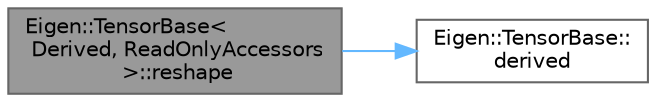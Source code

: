 digraph "Eigen::TensorBase&lt; Derived, ReadOnlyAccessors &gt;::reshape"
{
 // LATEX_PDF_SIZE
  bgcolor="transparent";
  edge [fontname=Helvetica,fontsize=10,labelfontname=Helvetica,labelfontsize=10];
  node [fontname=Helvetica,fontsize=10,shape=box,height=0.2,width=0.4];
  rankdir="LR";
  Node1 [id="Node000001",label="Eigen::TensorBase\<\l Derived, ReadOnlyAccessors\l \>::reshape",height=0.2,width=0.4,color="gray40", fillcolor="grey60", style="filled", fontcolor="black",tooltip=" "];
  Node1 -> Node2 [id="edge2_Node000001_Node000002",color="steelblue1",style="solid",tooltip=" "];
  Node2 [id="Node000002",label="Eigen::TensorBase::\lderived",height=0.2,width=0.4,color="grey40", fillcolor="white", style="filled",URL="$class_eigen_1_1_tensor_base.html#a6d8b7c3408cde9a1ac49de0230febf0a",tooltip=" "];
}
